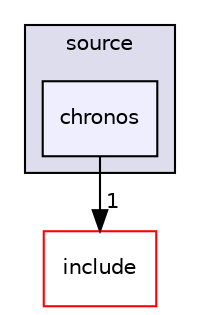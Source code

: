 digraph "externals/libtp_rel/source/chronos" {
  compound=true
  node [ fontsize="10", fontname="Helvetica"];
  edge [ labelfontsize="10", labelfontname="Helvetica"];
  subgraph clusterdir_cb06ac823aef0db82b7e328dbaafe807 {
    graph [ bgcolor="#ddddee", pencolor="black", label="source" fontname="Helvetica", fontsize="10", URL="dir_cb06ac823aef0db82b7e328dbaafe807.html"]
  dir_db30ea61804a8de9efa3f71c1c345b56 [shape=box, label="chronos", style="filled", fillcolor="#eeeeff", pencolor="black", URL="dir_db30ea61804a8de9efa3f71c1c345b56.html"];
  }
  dir_5c412ca36d72f0dbd19d87b31debe58c [shape=box label="include" fillcolor="white" style="filled" color="red" URL="dir_5c412ca36d72f0dbd19d87b31debe58c.html"];
  dir_db30ea61804a8de9efa3f71c1c345b56->dir_5c412ca36d72f0dbd19d87b31debe58c [headlabel="1", labeldistance=1.5 headhref="dir_000009_000002.html"];
}
